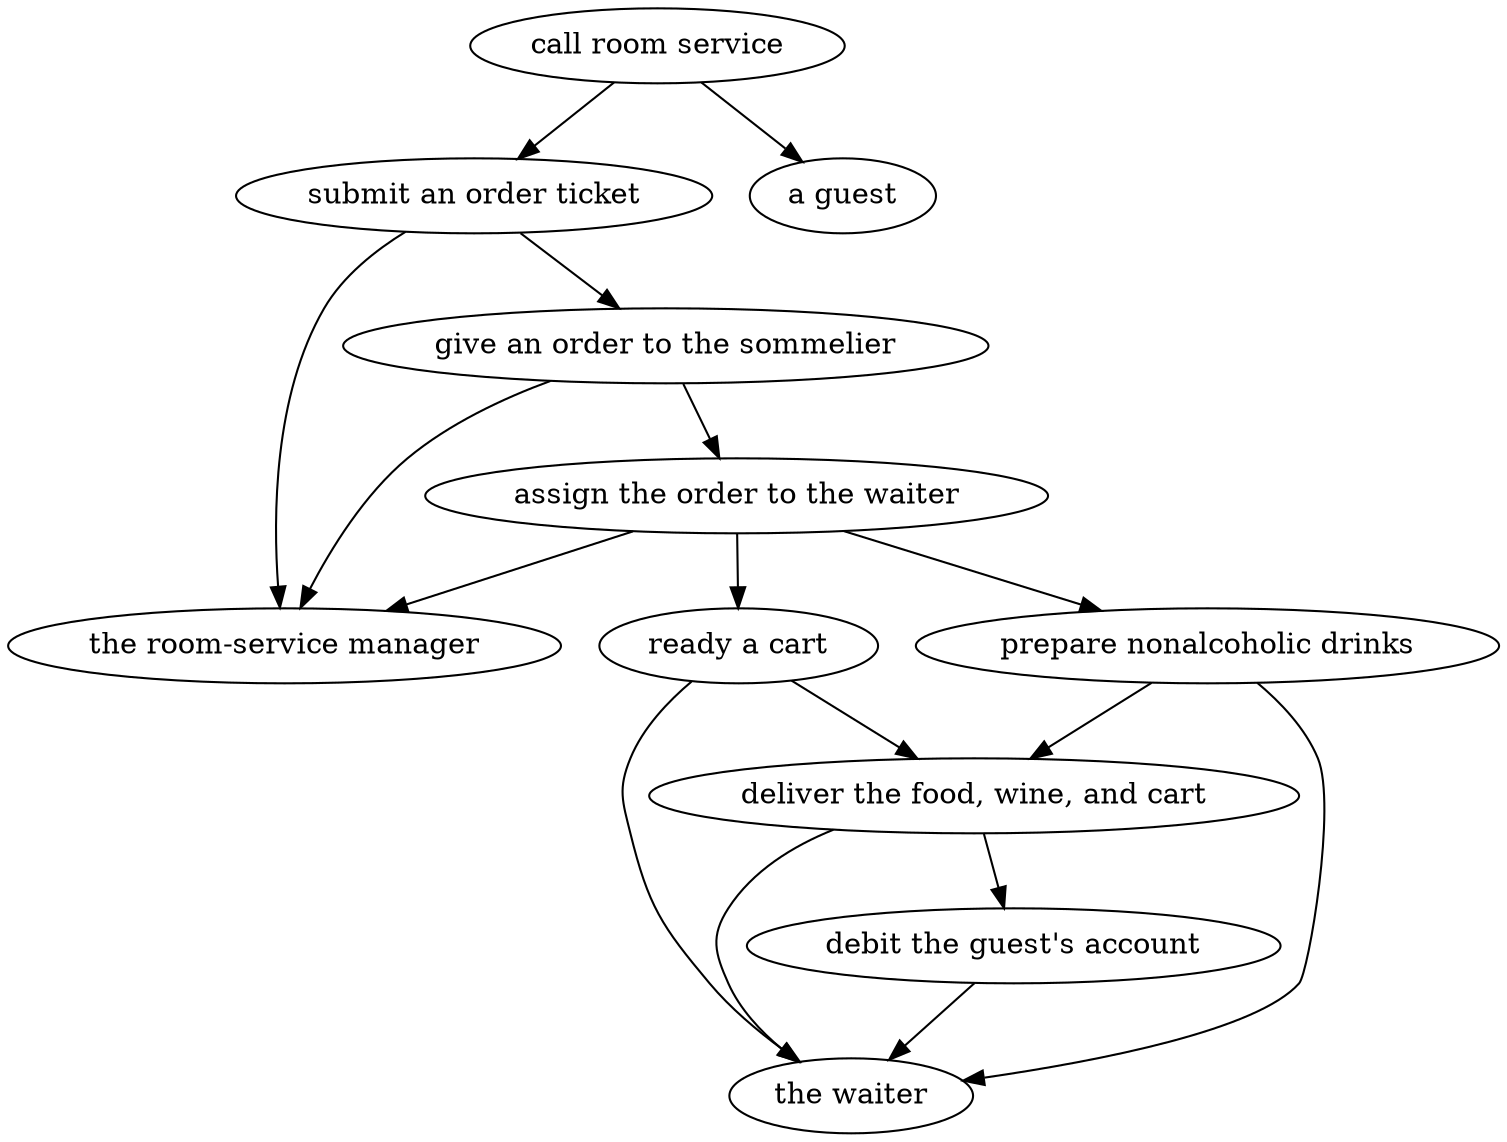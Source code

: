 strict digraph "doc-1.3" {
	graph [name="doc-1.3"];
	"call room service"	[attrs="{'type': 'Activity', 'label': 'call room service'}"];
	"submit an order ticket"	[attrs="{'type': 'Activity', 'label': 'submit an order ticket'}"];
	"call room service" -> "submit an order ticket"	[attrs="{'type': 'flow', 'label': 'flow'}"];
	"a guest"	[attrs="{'type': 'Actor', 'label': 'a guest'}"];
	"call room service" -> "a guest"	[attrs="{'type': 'actor performer', 'label': 'actor performer'}"];
	"give an order to the sommelier"	[attrs="{'type': 'Activity', 'label': 'give an order to the sommelier'}"];
	"submit an order ticket" -> "give an order to the sommelier"	[attrs="{'type': 'flow', 'label': 'flow'}"];
	"the room-service manager"	[attrs="{'type': 'Actor', 'label': 'the room-service manager'}"];
	"submit an order ticket" -> "the room-service manager"	[attrs="{'type': 'actor performer', 'label': 'actor performer'}"];
	"assign the order to the waiter"	[attrs="{'type': 'Activity', 'label': 'assign the order to the waiter'}"];
	"give an order to the sommelier" -> "assign the order to the waiter"	[attrs="{'type': 'flow', 'label': 'flow'}"];
	"give an order to the sommelier" -> "the room-service manager"	[attrs="{'type': 'actor performer', 'label': 'actor performer'}"];
	"ready a cart"	[attrs="{'type': 'Activity', 'label': 'ready a cart'}"];
	"assign the order to the waiter" -> "ready a cart"	[attrs="{'type': 'flow', 'label': 'flow'}"];
	"prepare nonalcoholic drinks"	[attrs="{'type': 'Activity', 'label': 'prepare nonalcoholic drinks'}"];
	"assign the order to the waiter" -> "prepare nonalcoholic drinks"	[attrs="{'type': 'flow', 'label': 'flow'}"];
	"assign the order to the waiter" -> "the room-service manager"	[attrs="{'type': 'actor performer', 'label': 'actor performer'}"];
	"deliver the food, wine, and cart"	[attrs="{'type': 'Activity', 'label': 'deliver the food, wine, and cart'}"];
	"ready a cart" -> "deliver the food, wine, and cart"	[attrs="{'type': 'flow', 'label': 'flow'}"];
	"the waiter"	[attrs="{'type': 'Actor', 'label': 'the waiter'}"];
	"ready a cart" -> "the waiter"	[attrs="{'type': 'actor performer', 'label': 'actor performer'}"];
	"prepare nonalcoholic drinks" -> "deliver the food, wine, and cart"	[attrs="{'type': 'flow', 'label': 'flow'}"];
	"prepare nonalcoholic drinks" -> "the waiter"	[attrs="{'type': 'actor performer', 'label': 'actor performer'}"];
	"debit the guest's account"	[attrs="{'type': 'Activity', 'label': \"debit the guest's account\"}"];
	"deliver the food, wine, and cart" -> "debit the guest's account"	[attrs="{'type': 'flow', 'label': 'flow'}"];
	"deliver the food, wine, and cart" -> "the waiter"	[attrs="{'type': 'actor performer', 'label': 'actor performer'}"];
	"debit the guest's account" -> "the waiter"	[attrs="{'type': 'actor performer', 'label': 'actor performer'}"];
}
